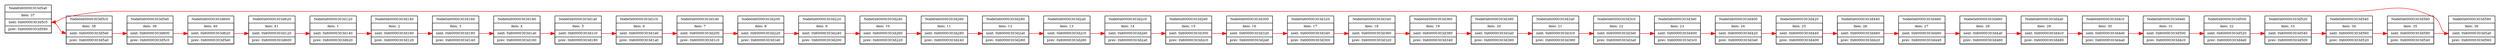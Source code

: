 digraph G 
{
	graph[rankdir = LR]
	node[shape = box, fontsize = 8]

	subgraph cluster0x60000303d120
	{
		margin = 0
		fontsize = 8
		label  = Node0x60000303d120
		Node0x60000303d120[shape = record, label = "item: 1 | <n>next: 0x60000303d140 | <p>prev: 0x60000303d620"]
	}
		Node0x60000303d120:n -> Node0x60000303d140:n[color = "red"]

	subgraph cluster0x60000303d140
	{
		margin = 0
		fontsize = 8
		label  = Node0x60000303d140
		Node0x60000303d140[shape = record, label = "item: 2 | <n>next: 0x60000303d160 | <p>prev: 0x60000303d120"]
	}
		Node0x60000303d140:n -> Node0x60000303d160:n[color = "red"]

	subgraph cluster0x60000303d160
	{
		margin = 0
		fontsize = 8
		label  = Node0x60000303d160
		Node0x60000303d160[shape = record, label = "item: 3 | <n>next: 0x60000303d180 | <p>prev: 0x60000303d140"]
	}
		Node0x60000303d160:n -> Node0x60000303d180:n[color = "red"]

	subgraph cluster0x60000303d180
	{
		margin = 0
		fontsize = 8
		label  = Node0x60000303d180
		Node0x60000303d180[shape = record, label = "item: 4 | <n>next: 0x60000303d1a0 | <p>prev: 0x60000303d160"]
	}
		Node0x60000303d180:n -> Node0x60000303d1a0:n[color = "red"]

	subgraph cluster0x60000303d1a0
	{
		margin = 0
		fontsize = 8
		label  = Node0x60000303d1a0
		Node0x60000303d1a0[shape = record, label = "item: 5 | <n>next: 0x60000303d1c0 | <p>prev: 0x60000303d180"]
	}
		Node0x60000303d1a0:n -> Node0x60000303d1c0:n[color = "red"]

	subgraph cluster0x60000303d1c0
	{
		margin = 0
		fontsize = 8
		label  = Node0x60000303d1c0
		Node0x60000303d1c0[shape = record, label = "item: 6 | <n>next: 0x60000303d1e0 | <p>prev: 0x60000303d1a0"]
	}
		Node0x60000303d1c0:n -> Node0x60000303d1e0:n[color = "red"]

	subgraph cluster0x60000303d1e0
	{
		margin = 0
		fontsize = 8
		label  = Node0x60000303d1e0
		Node0x60000303d1e0[shape = record, label = "item: 7 | <n>next: 0x60000303d200 | <p>prev: 0x60000303d1c0"]
	}
		Node0x60000303d1e0:n -> Node0x60000303d200:n[color = "red"]

	subgraph cluster0x60000303d200
	{
		margin = 0
		fontsize = 8
		label  = Node0x60000303d200
		Node0x60000303d200[shape = record, label = "item: 8 | <n>next: 0x60000303d220 | <p>prev: 0x60000303d1e0"]
	}
		Node0x60000303d200:n -> Node0x60000303d220:n[color = "red"]

	subgraph cluster0x60000303d220
	{
		margin = 0
		fontsize = 8
		label  = Node0x60000303d220
		Node0x60000303d220[shape = record, label = "item: 9 | <n>next: 0x60000303d240 | <p>prev: 0x60000303d200"]
	}
		Node0x60000303d220:n -> Node0x60000303d240:n[color = "red"]

	subgraph cluster0x60000303d240
	{
		margin = 0
		fontsize = 8
		label  = Node0x60000303d240
		Node0x60000303d240[shape = record, label = "item: 10 | <n>next: 0x60000303d260 | <p>prev: 0x60000303d220"]
	}
		Node0x60000303d240:n -> Node0x60000303d260:n[color = "red"]

	subgraph cluster0x60000303d260
	{
		margin = 0
		fontsize = 8
		label  = Node0x60000303d260
		Node0x60000303d260[shape = record, label = "item: 11 | <n>next: 0x60000303d280 | <p>prev: 0x60000303d240"]
	}
		Node0x60000303d260:n -> Node0x60000303d280:n[color = "red"]

	subgraph cluster0x60000303d280
	{
		margin = 0
		fontsize = 8
		label  = Node0x60000303d280
		Node0x60000303d280[shape = record, label = "item: 12 | <n>next: 0x60000303d2a0 | <p>prev: 0x60000303d260"]
	}
		Node0x60000303d280:n -> Node0x60000303d2a0:n[color = "red"]

	subgraph cluster0x60000303d2a0
	{
		margin = 0
		fontsize = 8
		label  = Node0x60000303d2a0
		Node0x60000303d2a0[shape = record, label = "item: 13 | <n>next: 0x60000303d2c0 | <p>prev: 0x60000303d280"]
	}
		Node0x60000303d2a0:n -> Node0x60000303d2c0:n[color = "red"]

	subgraph cluster0x60000303d2c0
	{
		margin = 0
		fontsize = 8
		label  = Node0x60000303d2c0
		Node0x60000303d2c0[shape = record, label = "item: 14 | <n>next: 0x60000303d2e0 | <p>prev: 0x60000303d2a0"]
	}
		Node0x60000303d2c0:n -> Node0x60000303d2e0:n[color = "red"]

	subgraph cluster0x60000303d2e0
	{
		margin = 0
		fontsize = 8
		label  = Node0x60000303d2e0
		Node0x60000303d2e0[shape = record, label = "item: 15 | <n>next: 0x60000303d300 | <p>prev: 0x60000303d2c0"]
	}
		Node0x60000303d2e0:n -> Node0x60000303d300:n[color = "red"]

	subgraph cluster0x60000303d300
	{
		margin = 0
		fontsize = 8
		label  = Node0x60000303d300
		Node0x60000303d300[shape = record, label = "item: 16 | <n>next: 0x60000303d320 | <p>prev: 0x60000303d2e0"]
	}
		Node0x60000303d300:n -> Node0x60000303d320:n[color = "red"]

	subgraph cluster0x60000303d320
	{
		margin = 0
		fontsize = 8
		label  = Node0x60000303d320
		Node0x60000303d320[shape = record, label = "item: 17 | <n>next: 0x60000303d340 | <p>prev: 0x60000303d300"]
	}
		Node0x60000303d320:n -> Node0x60000303d340:n[color = "red"]

	subgraph cluster0x60000303d340
	{
		margin = 0
		fontsize = 8
		label  = Node0x60000303d340
		Node0x60000303d340[shape = record, label = "item: 18 | <n>next: 0x60000303d360 | <p>prev: 0x60000303d320"]
	}
		Node0x60000303d340:n -> Node0x60000303d360:n[color = "red"]

	subgraph cluster0x60000303d360
	{
		margin = 0
		fontsize = 8
		label  = Node0x60000303d360
		Node0x60000303d360[shape = record, label = "item: 19 | <n>next: 0x60000303d380 | <p>prev: 0x60000303d340"]
	}
		Node0x60000303d360:n -> Node0x60000303d380:n[color = "red"]

	subgraph cluster0x60000303d380
	{
		margin = 0
		fontsize = 8
		label  = Node0x60000303d380
		Node0x60000303d380[shape = record, label = "item: 20 | <n>next: 0x60000303d3a0 | <p>prev: 0x60000303d360"]
	}
		Node0x60000303d380:n -> Node0x60000303d3a0:n[color = "red"]

	subgraph cluster0x60000303d3a0
	{
		margin = 0
		fontsize = 8
		label  = Node0x60000303d3a0
		Node0x60000303d3a0[shape = record, label = "item: 21 | <n>next: 0x60000303d3c0 | <p>prev: 0x60000303d380"]
	}
		Node0x60000303d3a0:n -> Node0x60000303d3c0:n[color = "red"]

	subgraph cluster0x60000303d3c0
	{
		margin = 0
		fontsize = 8
		label  = Node0x60000303d3c0
		Node0x60000303d3c0[shape = record, label = "item: 22 | <n>next: 0x60000303d3e0 | <p>prev: 0x60000303d3a0"]
	}
		Node0x60000303d3c0:n -> Node0x60000303d3e0:n[color = "red"]

	subgraph cluster0x60000303d3e0
	{
		margin = 0
		fontsize = 8
		label  = Node0x60000303d3e0
		Node0x60000303d3e0[shape = record, label = "item: 23 | <n>next: 0x60000303d400 | <p>prev: 0x60000303d3c0"]
	}
		Node0x60000303d3e0:n -> Node0x60000303d400:n[color = "red"]

	subgraph cluster0x60000303d400
	{
		margin = 0
		fontsize = 8
		label  = Node0x60000303d400
		Node0x60000303d400[shape = record, label = "item: 24 | <n>next: 0x60000303d420 | <p>prev: 0x60000303d3e0"]
	}
		Node0x60000303d400:n -> Node0x60000303d420:n[color = "red"]

	subgraph cluster0x60000303d420
	{
		margin = 0
		fontsize = 8
		label  = Node0x60000303d420
		Node0x60000303d420[shape = record, label = "item: 25 | <n>next: 0x60000303d440 | <p>prev: 0x60000303d400"]
	}
		Node0x60000303d420:n -> Node0x60000303d440:n[color = "red"]

	subgraph cluster0x60000303d440
	{
		margin = 0
		fontsize = 8
		label  = Node0x60000303d440
		Node0x60000303d440[shape = record, label = "item: 26 | <n>next: 0x60000303d460 | <p>prev: 0x60000303d420"]
	}
		Node0x60000303d440:n -> Node0x60000303d460:n[color = "red"]

	subgraph cluster0x60000303d460
	{
		margin = 0
		fontsize = 8
		label  = Node0x60000303d460
		Node0x60000303d460[shape = record, label = "item: 27 | <n>next: 0x60000303d480 | <p>prev: 0x60000303d440"]
	}
		Node0x60000303d460:n -> Node0x60000303d480:n[color = "red"]

	subgraph cluster0x60000303d480
	{
		margin = 0
		fontsize = 8
		label  = Node0x60000303d480
		Node0x60000303d480[shape = record, label = "item: 28 | <n>next: 0x60000303d4a0 | <p>prev: 0x60000303d460"]
	}
		Node0x60000303d480:n -> Node0x60000303d4a0:n[color = "red"]

	subgraph cluster0x60000303d4a0
	{
		margin = 0
		fontsize = 8
		label  = Node0x60000303d4a0
		Node0x60000303d4a0[shape = record, label = "item: 29 | <n>next: 0x60000303d4c0 | <p>prev: 0x60000303d480"]
	}
		Node0x60000303d4a0:n -> Node0x60000303d4c0:n[color = "red"]

	subgraph cluster0x60000303d4c0
	{
		margin = 0
		fontsize = 8
		label  = Node0x60000303d4c0
		Node0x60000303d4c0[shape = record, label = "item: 30 | <n>next: 0x60000303d4e0 | <p>prev: 0x60000303d4a0"]
	}
		Node0x60000303d4c0:n -> Node0x60000303d4e0:n[color = "red"]

	subgraph cluster0x60000303d4e0
	{
		margin = 0
		fontsize = 8
		label  = Node0x60000303d4e0
		Node0x60000303d4e0[shape = record, label = "item: 31 | <n>next: 0x60000303d500 | <p>prev: 0x60000303d4c0"]
	}
		Node0x60000303d4e0:n -> Node0x60000303d500:n[color = "red"]

	subgraph cluster0x60000303d500
	{
		margin = 0
		fontsize = 8
		label  = Node0x60000303d500
		Node0x60000303d500[shape = record, label = "item: 32 | <n>next: 0x60000303d520 | <p>prev: 0x60000303d4e0"]
	}
		Node0x60000303d500:n -> Node0x60000303d520:n[color = "red"]

	subgraph cluster0x60000303d520
	{
		margin = 0
		fontsize = 8
		label  = Node0x60000303d520
		Node0x60000303d520[shape = record, label = "item: 33 | <n>next: 0x60000303d540 | <p>prev: 0x60000303d500"]
	}
		Node0x60000303d520:n -> Node0x60000303d540:n[color = "red"]

	subgraph cluster0x60000303d540
	{
		margin = 0
		fontsize = 8
		label  = Node0x60000303d540
		Node0x60000303d540[shape = record, label = "item: 34 | <n>next: 0x60000303d560 | <p>prev: 0x60000303d520"]
	}
		Node0x60000303d540:n -> Node0x60000303d560:n[color = "red"]

	subgraph cluster0x60000303d560
	{
		margin = 0
		fontsize = 8
		label  = Node0x60000303d560
		Node0x60000303d560[shape = record, label = "item: 35 | <n>next: 0x60000303d580 | <p>prev: 0x60000303d540"]
	}
		Node0x60000303d560:n -> Node0x60000303d580:n[color = "red"]

	subgraph cluster0x60000303d580
	{
		margin = 0
		fontsize = 8
		label  = Node0x60000303d580
		Node0x60000303d580[shape = record, label = "item: 36 | <n>next: 0x60000303d5a0 | <p>prev: 0x60000303d560"]
	}
		Node0x60000303d580:n -> Node0x60000303d5a0:n[color = "red"]

	subgraph cluster0x60000303d5a0
	{
		margin = 0
		fontsize = 8
		label  = Node0x60000303d5a0
		Node0x60000303d5a0[shape = record, label = "item: 37 | <n>next: 0x60000303d5c0 | <p>prev: 0x60000303d580"]
	}
		Node0x60000303d5a0:n -> Node0x60000303d5c0:n[color = "red"]

	subgraph cluster0x60000303d5c0
	{
		margin = 0
		fontsize = 8
		label  = Node0x60000303d5c0
		Node0x60000303d5c0[shape = record, label = "item: 38 | <n>next: 0x60000303d5e0 | <p>prev: 0x60000303d5a0"]
	}
		Node0x60000303d5c0:n -> Node0x60000303d5e0:n[color = "red"]

	subgraph cluster0x60000303d5e0
	{
		margin = 0
		fontsize = 8
		label  = Node0x60000303d5e0
		Node0x60000303d5e0[shape = record, label = "item: 39 | <n>next: 0x60000303d600 | <p>prev: 0x60000303d5c0"]
	}
		Node0x60000303d5e0:n -> Node0x60000303d600:n[color = "red"]

	subgraph cluster0x60000303d600
	{
		margin = 0
		fontsize = 8
		label  = Node0x60000303d600
		Node0x60000303d600[shape = record, label = "item: 40 | <n>next: 0x60000303d620 | <p>prev: 0x60000303d5e0"]
	}
		Node0x60000303d600:n -> Node0x60000303d620:n[color = "red"]

	subgraph cluster0x60000303d620
	{
		margin = 0
		fontsize = 8
		label  = Node0x60000303d620
		Node0x60000303d620[shape = record, label = "item: 41 | <n>next: 0x60000303d120 | <p>prev: 0x60000303d600"]
	}
		Node0x60000303d620:n -> Node0x60000303d120:n[color = "red"]


}